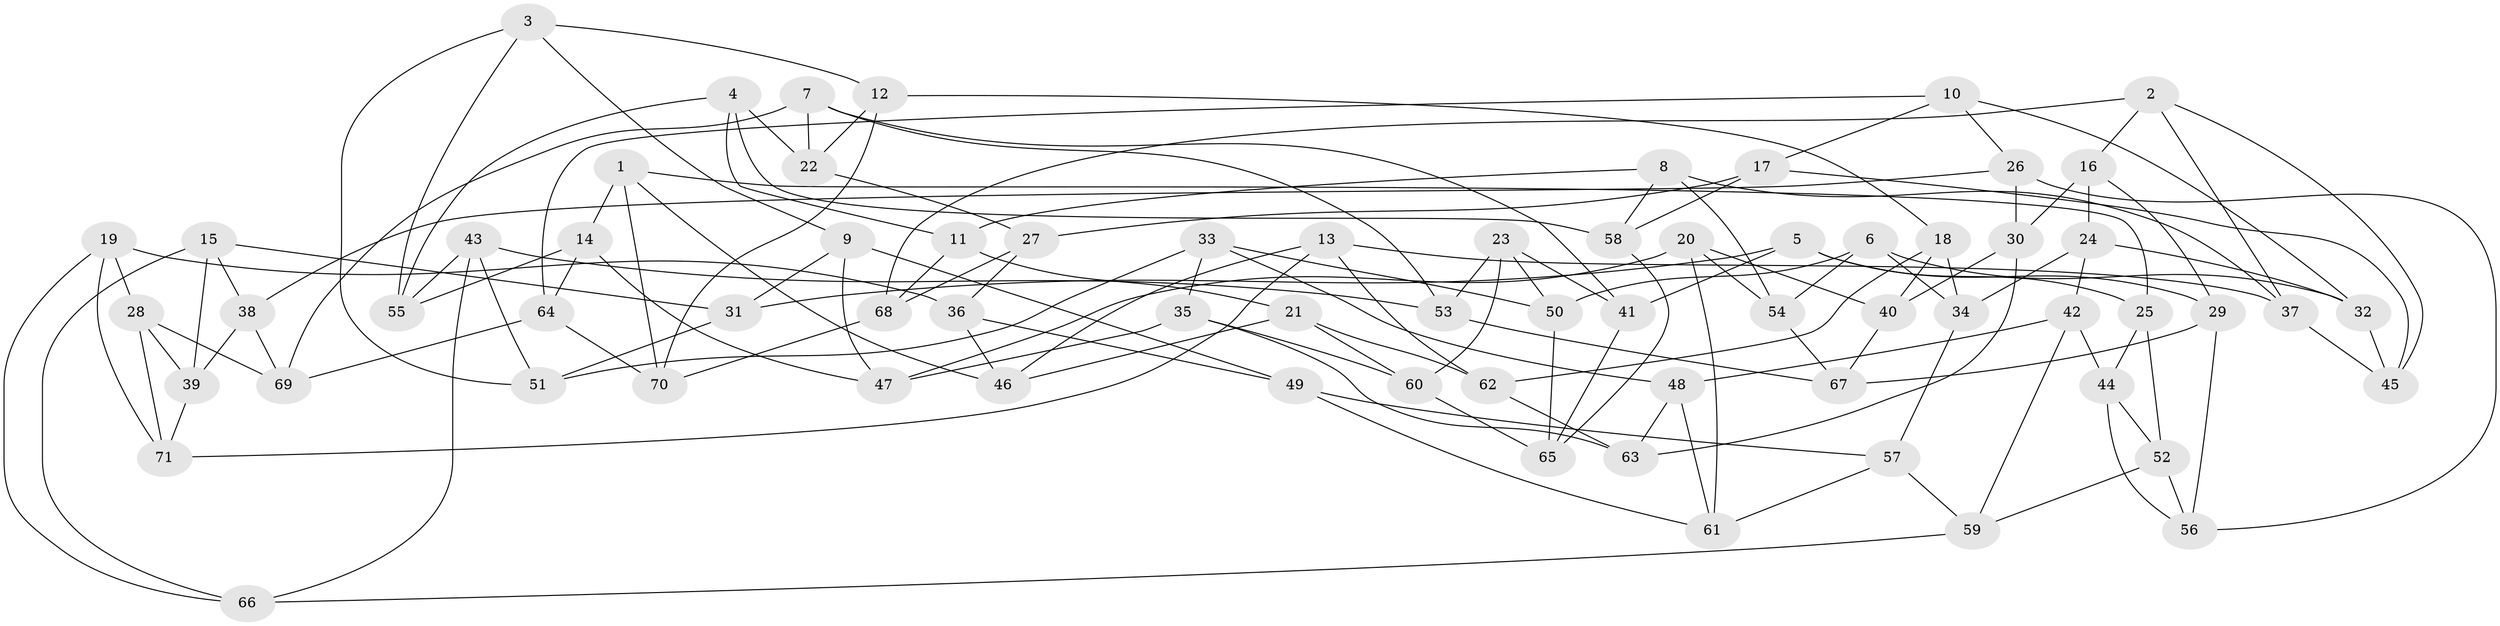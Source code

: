 // Generated by graph-tools (version 1.1) at 2025/26/03/09/25 03:26:51]
// undirected, 71 vertices, 142 edges
graph export_dot {
graph [start="1"]
  node [color=gray90,style=filled];
  1;
  2;
  3;
  4;
  5;
  6;
  7;
  8;
  9;
  10;
  11;
  12;
  13;
  14;
  15;
  16;
  17;
  18;
  19;
  20;
  21;
  22;
  23;
  24;
  25;
  26;
  27;
  28;
  29;
  30;
  31;
  32;
  33;
  34;
  35;
  36;
  37;
  38;
  39;
  40;
  41;
  42;
  43;
  44;
  45;
  46;
  47;
  48;
  49;
  50;
  51;
  52;
  53;
  54;
  55;
  56;
  57;
  58;
  59;
  60;
  61;
  62;
  63;
  64;
  65;
  66;
  67;
  68;
  69;
  70;
  71;
  1 -- 25;
  1 -- 70;
  1 -- 14;
  1 -- 46;
  2 -- 16;
  2 -- 68;
  2 -- 45;
  2 -- 37;
  3 -- 12;
  3 -- 51;
  3 -- 55;
  3 -- 9;
  4 -- 58;
  4 -- 22;
  4 -- 11;
  4 -- 55;
  5 -- 25;
  5 -- 41;
  5 -- 29;
  5 -- 31;
  6 -- 32;
  6 -- 50;
  6 -- 34;
  6 -- 54;
  7 -- 22;
  7 -- 53;
  7 -- 69;
  7 -- 41;
  8 -- 11;
  8 -- 58;
  8 -- 54;
  8 -- 37;
  9 -- 31;
  9 -- 49;
  9 -- 47;
  10 -- 26;
  10 -- 32;
  10 -- 64;
  10 -- 17;
  11 -- 68;
  11 -- 21;
  12 -- 70;
  12 -- 22;
  12 -- 18;
  13 -- 71;
  13 -- 46;
  13 -- 62;
  13 -- 37;
  14 -- 64;
  14 -- 47;
  14 -- 55;
  15 -- 66;
  15 -- 38;
  15 -- 39;
  15 -- 31;
  16 -- 30;
  16 -- 29;
  16 -- 24;
  17 -- 45;
  17 -- 58;
  17 -- 27;
  18 -- 34;
  18 -- 62;
  18 -- 40;
  19 -- 66;
  19 -- 71;
  19 -- 28;
  19 -- 36;
  20 -- 40;
  20 -- 47;
  20 -- 54;
  20 -- 61;
  21 -- 46;
  21 -- 60;
  21 -- 62;
  22 -- 27;
  23 -- 41;
  23 -- 50;
  23 -- 53;
  23 -- 60;
  24 -- 32;
  24 -- 42;
  24 -- 34;
  25 -- 44;
  25 -- 52;
  26 -- 30;
  26 -- 56;
  26 -- 38;
  27 -- 68;
  27 -- 36;
  28 -- 39;
  28 -- 69;
  28 -- 71;
  29 -- 56;
  29 -- 67;
  30 -- 63;
  30 -- 40;
  31 -- 51;
  32 -- 45;
  33 -- 51;
  33 -- 35;
  33 -- 50;
  33 -- 48;
  34 -- 57;
  35 -- 63;
  35 -- 47;
  35 -- 60;
  36 -- 46;
  36 -- 49;
  37 -- 45;
  38 -- 39;
  38 -- 69;
  39 -- 71;
  40 -- 67;
  41 -- 65;
  42 -- 59;
  42 -- 44;
  42 -- 48;
  43 -- 51;
  43 -- 66;
  43 -- 55;
  43 -- 53;
  44 -- 56;
  44 -- 52;
  48 -- 63;
  48 -- 61;
  49 -- 61;
  49 -- 57;
  50 -- 65;
  52 -- 56;
  52 -- 59;
  53 -- 67;
  54 -- 67;
  57 -- 59;
  57 -- 61;
  58 -- 65;
  59 -- 66;
  60 -- 65;
  62 -- 63;
  64 -- 70;
  64 -- 69;
  68 -- 70;
}
